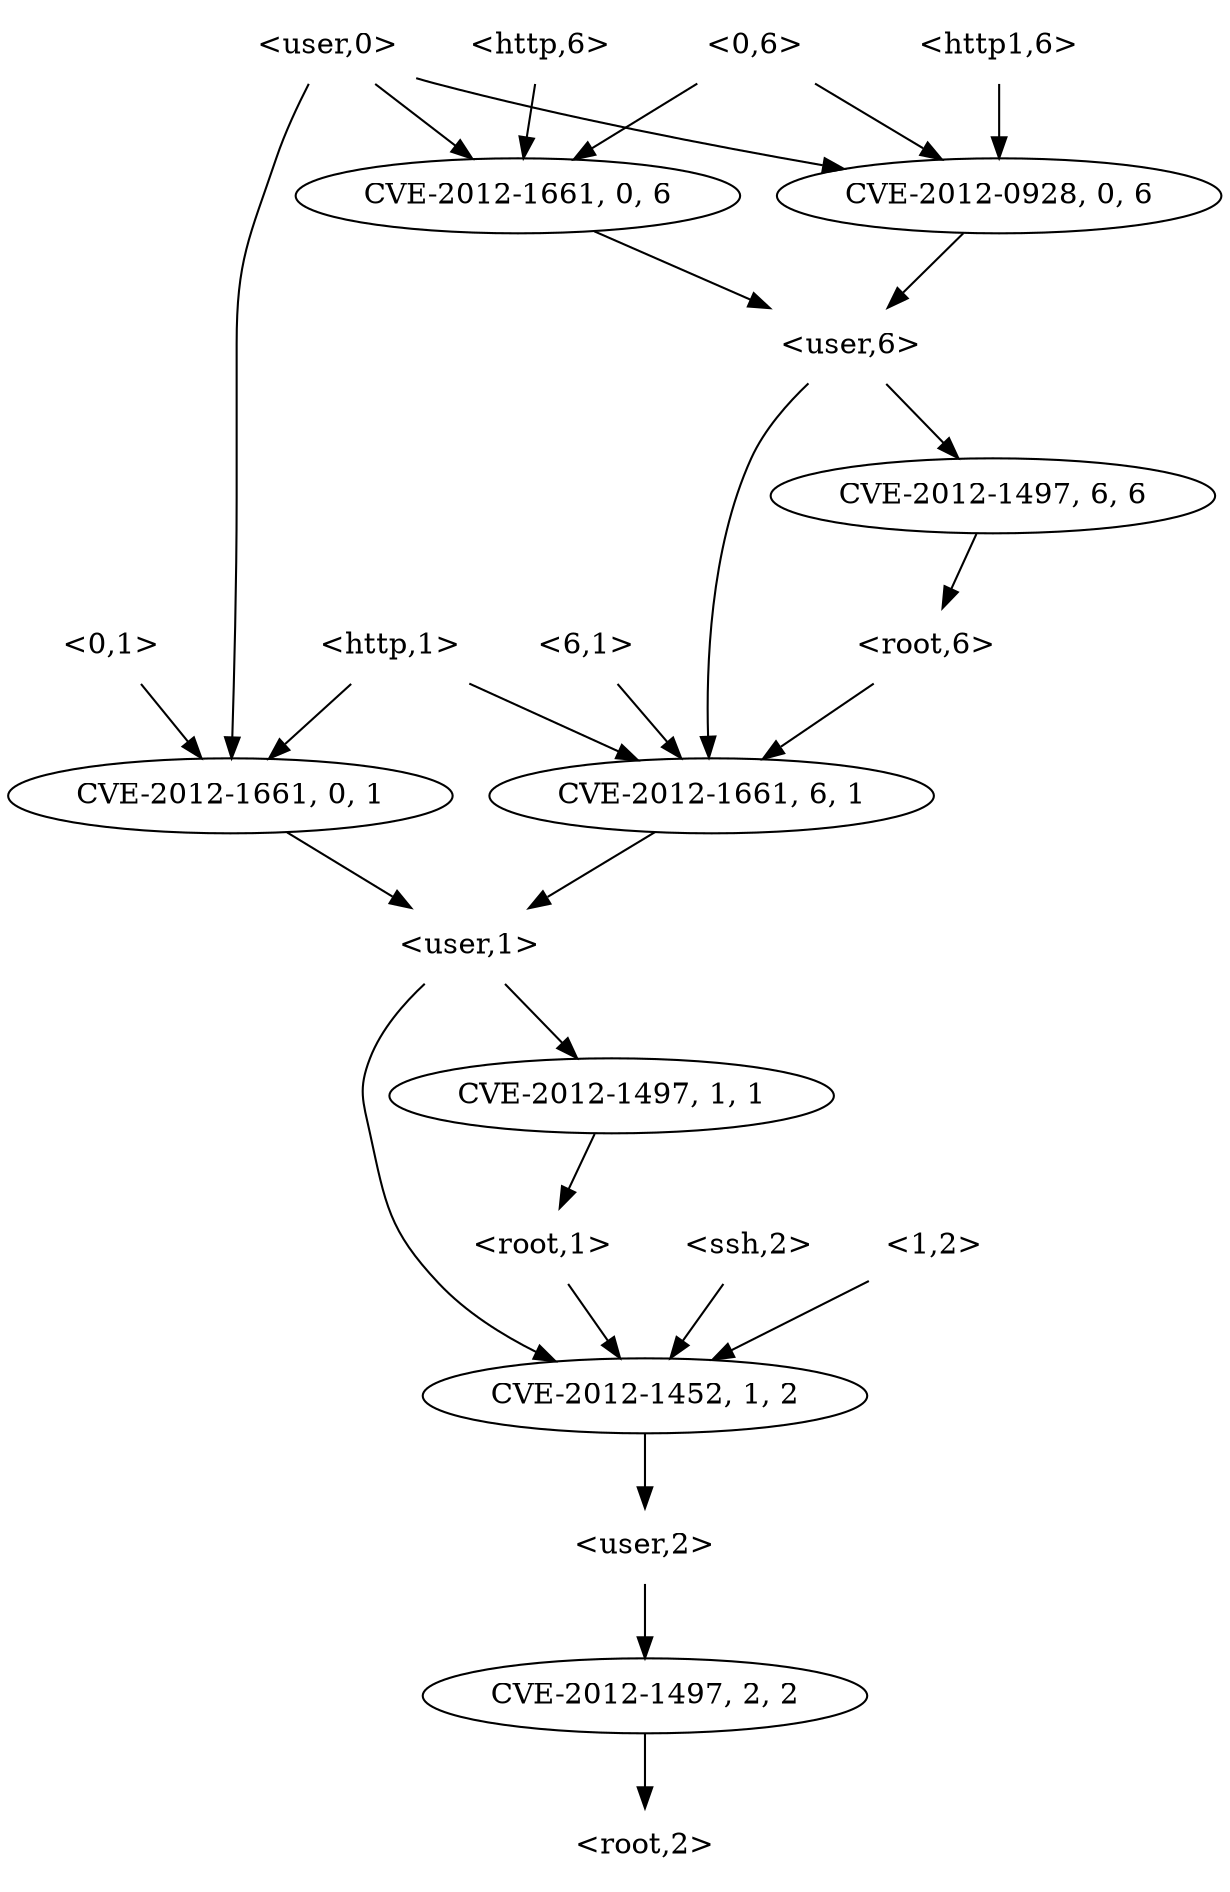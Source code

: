 strict digraph {
	graph [bb="0,0,488,900"];
	node [label="\N"];
	"<0,1>"	 [height=0.5,
		pos="34,594",
		shape=plaintext,
		width=0.75];
	"<v_http,0,1>"	 [height=0.5,
		label=<CVE-2012-1661, 0, 1>,
		pos="88,522",
		width=2.4499];
	"<0,1>" -> "<v_http,0,1>"	 [pos="e,74.805,540.1 47.348,575.7 53.757,567.39 61.558,557.28 68.606,548.14"];
	"<user,1>"	 [height=0.5,
		pos="185,450",
		shape=plaintext,
		width=0.91667];
	"<v_http,0,1>" -> "<user,1>"	 [pos="e,161.16,468.2 110.99,504.41 123.51,495.37 139.22,484.04 152.93,474.14"];
	"<http,1>"	 [height=0.5,
		pos="150,594",
		shape=plaintext,
		width=0.89583];
	"<v_http,6,1>"	 [height=0.5,
		label=<CVE-2012-1661, 6, 1>,
		pos="283,522",
		width=2.4499];
	"<http,1>" -> "<v_http,6,1>"	 [pos="e,252.62,538.99 182.54,575.88 200.99,566.16 224.22,553.94 243.69,543.69"];
	"<http,1>" -> "<v_http,0,1>"	 [pos="e,103.15,540.1 134.67,575.7 127.24,567.3 118.18,557.07 110.02,547.86"];
	"<v_http,6,1>" -> "<user,1>"	 [pos="e,209.08,468.2 259.78,504.41 247.12,495.37 231.26,484.04 217.4,474.14"];
	"<6,1>"	 [height=0.5,
		pos="228,594",
		shape=plaintext,
		width=0.75];
	"<6,1>" -> "<v_http,6,1>"	 [pos="e,269.56,540.1 241.6,575.7 248.12,567.39 256.07,557.28 263.25,548.14"];
	"<user,2>"	 [height=0.5,
		pos="272,162",
		shape=plaintext,
		width=0.91667];
	"<v_root,2,2>"	 [height=0.5,
		label=<CVE-2012-1497, 2, 2>,
		pos="272,90",
		width=2.4499];
	"<user,2>" -> "<v_root,2,2>"	 [pos="e,272,108.1 272,143.7 272,135.98 272,126.71 272,118.11"];
	"<root,2>"	 [height=0.5,
		pos="272,18",
		shape=plaintext,
		width=0.89583];
	"<v_root,2,2>" -> "<root,2>"	 [pos="e,272,36.104 272,71.697 272,63.983 272,54.712 272,46.112"];
	"<root,1>"	 [height=0.5,
		pos="155,306",
		shape=plaintext,
		width=0.89583];
	"<v_ssh,1,2>"	 [height=0.5,
		label=<CVE-2012-1452, 1, 2>,
		pos="272,234",
		width=2.4499];
	"<root,1>" -> "<v_ssh,1,2>"	 [pos="e,244.88,251.23 183.62,287.88 199.38,278.45 219.08,266.66 235.89,256.61"];
	"<v_ssh,1,2>" -> "<user,2>"	 [pos="e,272,180.1 272,215.7 272,207.98 272,198.71 272,190.11"];
	"<v_root,6,6>"	 [height=0.5,
		label=<CVE-2012-1497, 6, 6>,
		pos="399,666",
		width=2.4499];
	"<root,6>"	 [height=0.5,
		pos="371,594",
		shape=plaintext,
		width=0.89583];
	"<v_root,6,6>" -> "<root,6>"	 [pos="e,377.84,612.1 392.08,647.7 388.93,639.81 385.12,630.3 381.62,621.55"];
	"<root,6>" -> "<v_http,6,1>"	 [pos="e,303.9,539.62 349.25,575.7 338,566.75 324.12,555.71 311.97,546.05"];
	"<user,1>" -> "<v_ssh,1,2>"	 [pos="e,268.91,252.17 199.99,431.85 208.04,421.93 217.58,408.88 224,396 246.08,351.67 259.99,295.31 266.85,262.39"];
	"<v_root,1,1>"	 [height=0.5,
		label=<CVE-2012-1497, 1, 1>,
		pos="127,378",
		width=2.4499];
	"<user,1>" -> "<v_root,1,1>"	 [pos="e,141.17,396.1 170.66,431.7 163.71,423.3 155.23,413.07 147.6,403.86"];
	"<v_root,1,1>" -> "<root,1>"	 [pos="e,148.16,324.1 133.92,359.7 137.07,351.81 140.88,342.3 144.38,333.55"];
	"<0,6>"	 [height=0.5,
		pos="310,882",
		shape=plaintext,
		width=0.75];
	"<v_http1,0,6>"	 [height=0.5,
		label=<CVE-2012-0928, 0, 6>,
		pos="400,810",
		width=2.4499];
	"<0,6>" -> "<v_http1,0,6>"	 [pos="e,378.63,827.62 332.25,863.7 343.86,854.66 358.22,843.5 370.73,833.77"];
	"<v_http,0,6>"	 [height=0.5,
		label=<CVE-2012-1661, 0, 6>,
		pos="205,810",
		width=2.4499];
	"<0,6>" -> "<v_http,0,6>"	 [pos="e,229.7,827.47 284.31,863.88 270.41,854.61 253.07,843.05 238.16,833.1"];
	"<user,6>"	 [height=0.5,
		pos="341,738",
		shape=plaintext,
		width=0.91667];
	"<v_http1,0,6>" -> "<user,6>"	 [pos="e,355.56,756.28 385.72,792.05 378.65,783.67 369.97,773.38 362.15,764.1"];
	"<v_http,0,6>" -> "<user,6>"	 [pos="e,307.89,756.04 235.86,793.12 254.48,783.53 278.46,771.19 298.82,760.71"];
	"<http,6>"	 [height=0.5,
		pos="214,882",
		shape=plaintext,
		width=0.89583];
	"<http,6>" -> "<v_http,0,6>"	 [pos="e,207.2,828.1 211.78,863.7 210.78,855.98 209.59,846.71 208.49,838.11"];
	"<ssh,2>"	 [height=0.5,
		pos="302,306",
		shape=plaintext,
		width=0.84028];
	"<ssh,2>" -> "<v_ssh,1,2>"	 [pos="e,279.33,252.1 294.58,287.7 291.21,279.81 287.13,270.3 283.38,261.55"];
	"<user,6>" -> "<v_http,6,1>"	 [pos="e,282.21,540.14 324.73,719.77 316.51,710.02 307.2,697.18 302,684 284.45,639.55 281.83,583.23 282.04,550.35"];
	"<user,6>" -> "<v_root,6,6>"	 [pos="e,384.83,684.1 355.34,719.7 362.29,711.3 370.77,701.07 378.4,691.86"];
	"<http1,6>"	 [height=0.5,
		pos="400,882",
		shape=plaintext,
		width=0.97917];
	"<http1,6>" -> "<v_http1,0,6>"	 [pos="e,400,828.1 400,863.7 400,855.98 400,846.71 400,838.11"];
	"<user,0>"	 [height=0.5,
		pos="130,882",
		shape=plaintext,
		width=0.91667];
	"<user,0>" -> "<v_http,0,1>"	 [pos="e,88.198,540.05 121.7,863.97 109.72,837.77 89,785.7 89,739 89,739 89,739 89,665 89,625 88.598,578.65 88.304,550.08"];
	"<user,0>" -> "<v_http,0,6>"	 [pos="e,186.93,827.86 148.54,863.7 157.87,854.99 169.33,844.29 179.48,834.82"];
	"<user,0>" -> "<v_http1,0,6>"	 [pos="e,337.36,822.81 163.3,866.97 166.22,865.91 169.15,864.9 172,864 223.15,847.81 282.18,834.23 327.36,824.86"];
	"<1,2>"	 [height=0.5,
		pos="378,306",
		shape=plaintext,
		width=0.75];
	"<1,2>" -> "<v_ssh,1,2>"	 [pos="e,296.93,251.47 352.07,287.88 338.03,278.61 320.53,267.05 305.47,257.1"];
}
